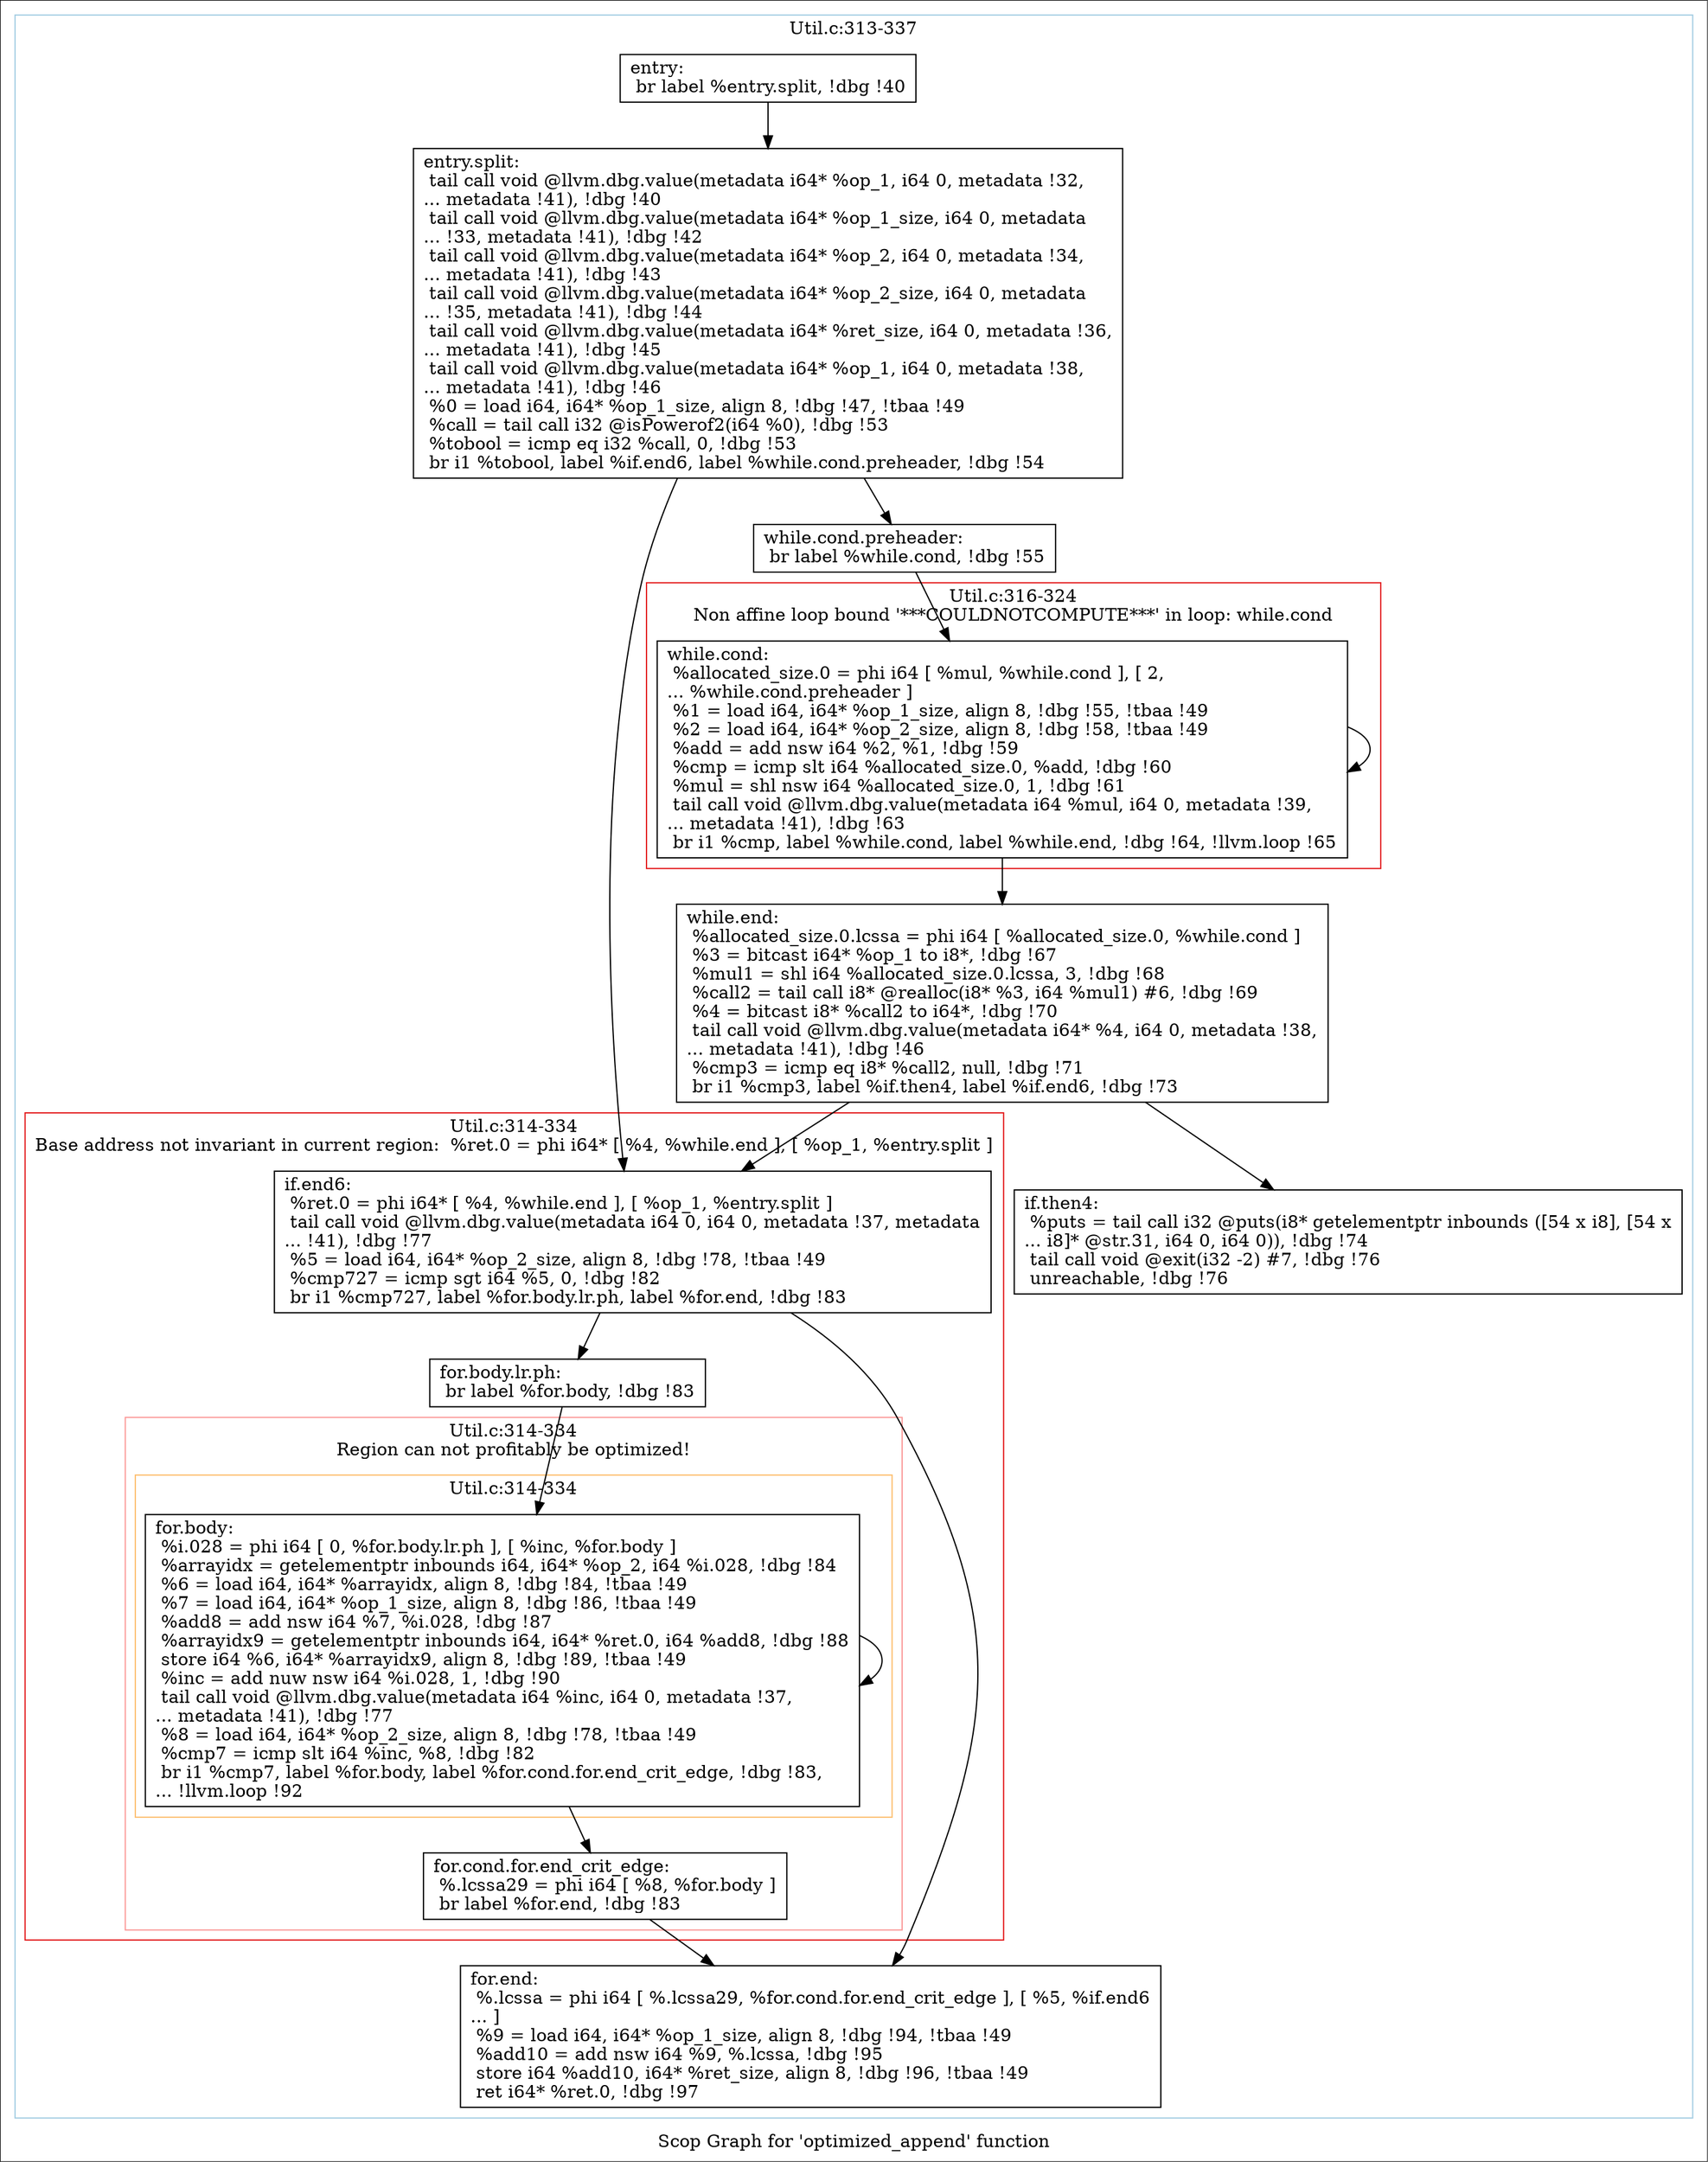 digraph "Scop Graph for 'optimized_append' function" {
	label="Scop Graph for 'optimized_append' function";

	Node0xab9c040 [shape=record,label="{entry:\l  br label %entry.split, !dbg !40\l}"];
	Node0xab9c040 -> Node0xab91730;
	Node0xab91730 [shape=record,label="{entry.split:                                      \l  tail call void @llvm.dbg.value(metadata i64* %op_1, i64 0, metadata !32,\l... metadata !41), !dbg !40\l  tail call void @llvm.dbg.value(metadata i64* %op_1_size, i64 0, metadata\l... !33, metadata !41), !dbg !42\l  tail call void @llvm.dbg.value(metadata i64* %op_2, i64 0, metadata !34,\l... metadata !41), !dbg !43\l  tail call void @llvm.dbg.value(metadata i64* %op_2_size, i64 0, metadata\l... !35, metadata !41), !dbg !44\l  tail call void @llvm.dbg.value(metadata i64* %ret_size, i64 0, metadata !36,\l... metadata !41), !dbg !45\l  tail call void @llvm.dbg.value(metadata i64* %op_1, i64 0, metadata !38,\l... metadata !41), !dbg !46\l  %0 = load i64, i64* %op_1_size, align 8, !dbg !47, !tbaa !49\l  %call = tail call i32 @isPowerof2(i64 %0), !dbg !53\l  %tobool = icmp eq i32 %call, 0, !dbg !53\l  br i1 %tobool, label %if.end6, label %while.cond.preheader, !dbg !54\l}"];
	Node0xab91730 -> Node0xab69680;
	Node0xab91730 -> Node0xab5da60;
	Node0xab69680 [shape=record,label="{if.end6:                                          \l  %ret.0 = phi i64* [ %4, %while.end ], [ %op_1, %entry.split ]\l  tail call void @llvm.dbg.value(metadata i64 0, i64 0, metadata !37, metadata\l... !41), !dbg !77\l  %5 = load i64, i64* %op_2_size, align 8, !dbg !78, !tbaa !49\l  %cmp727 = icmp sgt i64 %5, 0, !dbg !82\l  br i1 %cmp727, label %for.body.lr.ph, label %for.end, !dbg !83\l}"];
	Node0xab69680 -> Node0xab72420;
	Node0xab69680 -> Node0xab69200;
	Node0xab72420 [shape=record,label="{for.body.lr.ph:                                   \l  br label %for.body, !dbg !83\l}"];
	Node0xab72420 -> Node0xab5a040;
	Node0xab5a040 [shape=record,label="{for.body:                                         \l  %i.028 = phi i64 [ 0, %for.body.lr.ph ], [ %inc, %for.body ]\l  %arrayidx = getelementptr inbounds i64, i64* %op_2, i64 %i.028, !dbg !84\l  %6 = load i64, i64* %arrayidx, align 8, !dbg !84, !tbaa !49\l  %7 = load i64, i64* %op_1_size, align 8, !dbg !86, !tbaa !49\l  %add8 = add nsw i64 %7, %i.028, !dbg !87\l  %arrayidx9 = getelementptr inbounds i64, i64* %ret.0, i64 %add8, !dbg !88\l  store i64 %6, i64* %arrayidx9, align 8, !dbg !89, !tbaa !49\l  %inc = add nuw nsw i64 %i.028, 1, !dbg !90\l  tail call void @llvm.dbg.value(metadata i64 %inc, i64 0, metadata !37,\l... metadata !41), !dbg !77\l  %8 = load i64, i64* %op_2_size, align 8, !dbg !78, !tbaa !49\l  %cmp7 = icmp slt i64 %inc, %8, !dbg !82\l  br i1 %cmp7, label %for.body, label %for.cond.for.end_crit_edge, !dbg !83,\l... !llvm.loop !92\l}"];
	Node0xab5a040 -> Node0xab5a040[constraint=false];
	Node0xab5a040 -> Node0xab50ab0;
	Node0xab50ab0 [shape=record,label="{for.cond.for.end_crit_edge:                       \l  %.lcssa29 = phi i64 [ %8, %for.body ]\l  br label %for.end, !dbg !83\l}"];
	Node0xab50ab0 -> Node0xab69200;
	Node0xab69200 [shape=record,label="{for.end:                                          \l  %.lcssa = phi i64 [ %.lcssa29, %for.cond.for.end_crit_edge ], [ %5, %if.end6\l... ]\l  %9 = load i64, i64* %op_1_size, align 8, !dbg !94, !tbaa !49\l  %add10 = add nsw i64 %9, %.lcssa, !dbg !95\l  store i64 %add10, i64* %ret_size, align 8, !dbg !96, !tbaa !49\l  ret i64* %ret.0, !dbg !97\l}"];
	Node0xab5da60 [shape=record,label="{while.cond.preheader:                             \l  br label %while.cond, !dbg !55\l}"];
	Node0xab5da60 -> Node0xab487d0;
	Node0xab487d0 [shape=record,label="{while.cond:                                       \l  %allocated_size.0 = phi i64 [ %mul, %while.cond ], [ 2,\l... %while.cond.preheader ]\l  %1 = load i64, i64* %op_1_size, align 8, !dbg !55, !tbaa !49\l  %2 = load i64, i64* %op_2_size, align 8, !dbg !58, !tbaa !49\l  %add = add nsw i64 %2, %1, !dbg !59\l  %cmp = icmp slt i64 %allocated_size.0, %add, !dbg !60\l  %mul = shl nsw i64 %allocated_size.0, 1, !dbg !61\l  tail call void @llvm.dbg.value(metadata i64 %mul, i64 0, metadata !39,\l... metadata !41), !dbg !63\l  br i1 %cmp, label %while.cond, label %while.end, !dbg !64, !llvm.loop !65\l}"];
	Node0xab487d0 -> Node0xab487d0[constraint=false];
	Node0xab487d0 -> Node0xab99610;
	Node0xab99610 [shape=record,label="{while.end:                                        \l  %allocated_size.0.lcssa = phi i64 [ %allocated_size.0, %while.cond ]\l  %3 = bitcast i64* %op_1 to i8*, !dbg !67\l  %mul1 = shl i64 %allocated_size.0.lcssa, 3, !dbg !68\l  %call2 = tail call i8* @realloc(i8* %3, i64 %mul1) #6, !dbg !69\l  %4 = bitcast i8* %call2 to i64*, !dbg !70\l  tail call void @llvm.dbg.value(metadata i64* %4, i64 0, metadata !38,\l... metadata !41), !dbg !46\l  %cmp3 = icmp eq i8* %call2, null, !dbg !71\l  br i1 %cmp3, label %if.then4, label %if.end6, !dbg !73\l}"];
	Node0xab99610 -> Node0xac1a590;
	Node0xab99610 -> Node0xab69680;
	Node0xac1a590 [shape=record,label="{if.then4:                                         \l  %puts = tail call i32 @puts(i8* getelementptr inbounds ([54 x i8], [54 x\l... i8]* @str.31, i64 0, i64 0)), !dbg !74\l  tail call void @exit(i32 -2) #7, !dbg !76\l  unreachable, !dbg !76\l}"];
	colorscheme = "paired12"
        subgraph cluster_0xab71090 {
          label = "Util.c:313-337
";
          style = solid;
          color = 1
          subgraph cluster_0xab67140 {
            label = "Util.c:314-334
Base address not invariant in current region:  %ret.0 = phi i64* [ %4, %while.end ], [ %op_1, %entry.split ]";
            style = solid;
            color = 6
            subgraph cluster_0xac2f1b0 {
              label = "Util.c:314-334
Region can not profitably be optimized!";
              style = solid;
              color = 5
              subgraph cluster_0xab71110 {
                label = "Util.c:314-334
";
                style = solid;
                color = 7
                Node0xab5a040;
              }
              Node0xab50ab0;
            }
            Node0xab69680;
            Node0xab72420;
          }
          subgraph cluster_0xab6cac0 {
            label = "Util.c:316-324
Non affine loop bound '***COULDNOTCOMPUTE***' in loop: while.cond";
            style = solid;
            color = 6
            Node0xab487d0;
          }
          Node0xab9c040;
          Node0xab91730;
          Node0xab69200;
          Node0xab5da60;
          Node0xab99610;
          Node0xac1a590;
        }
}
